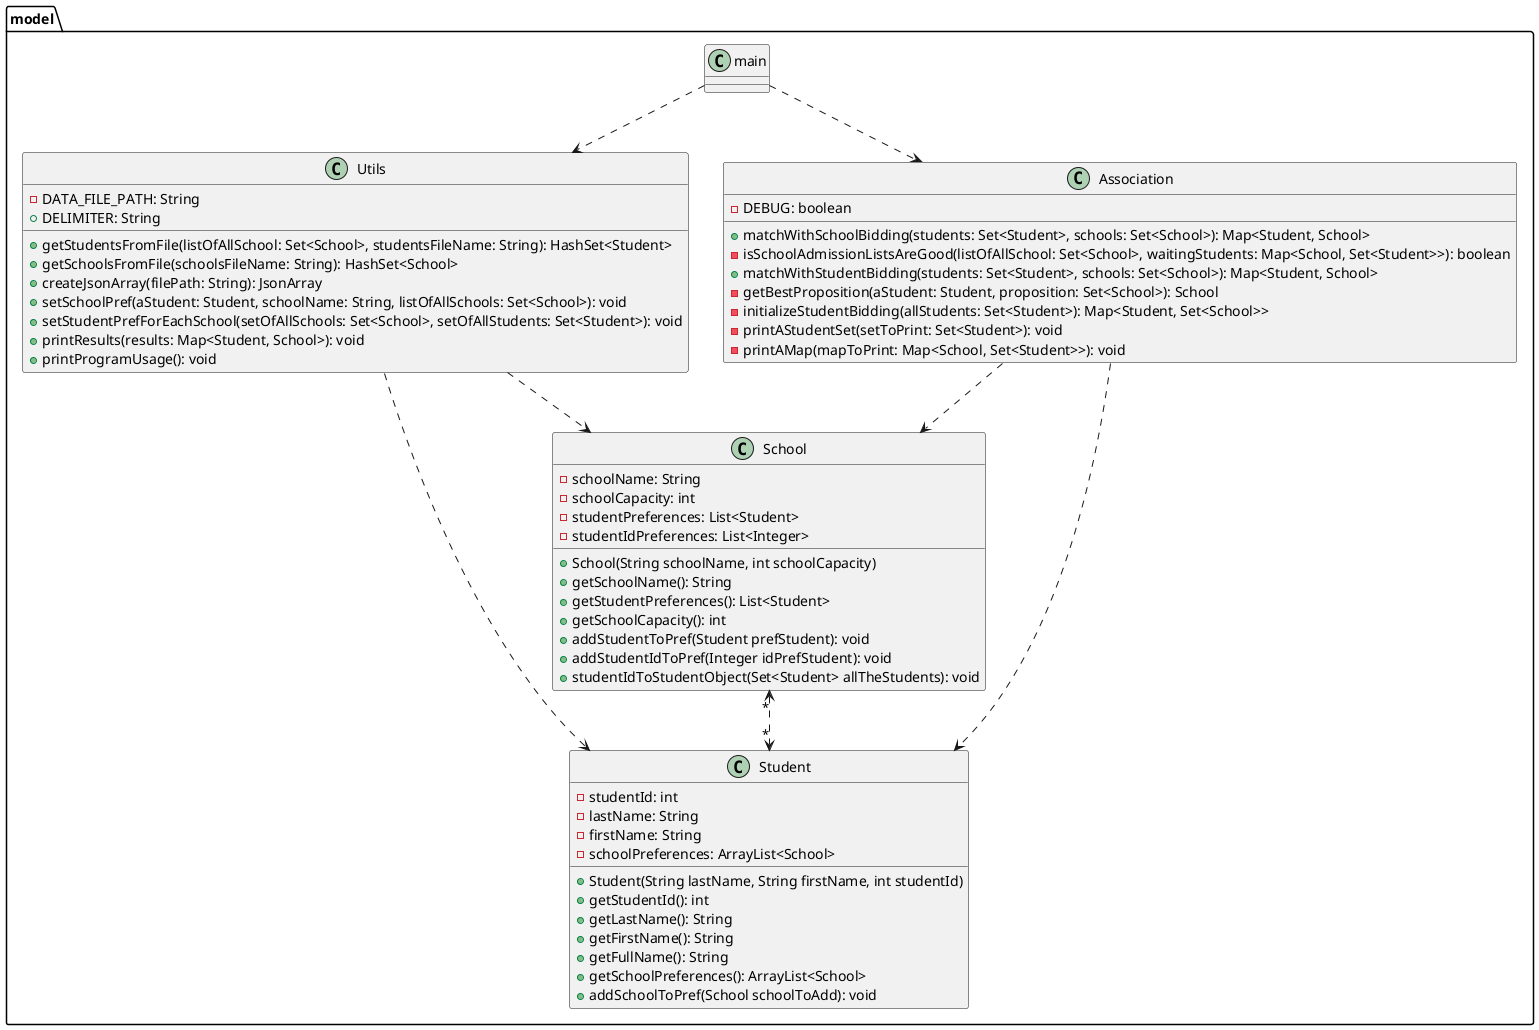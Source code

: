 @startuml
'https://plantuml.com/class-diagram

package model {
class Student {
    - studentId: int
    - lastName: String
    - firstName: String
    - schoolPreferences: ArrayList<School>

    + Student(String lastName, String firstName, int studentId)
    + getStudentId(): int
    + getLastName(): String
    + getFirstName(): String
    + getFullName(): String
    + getSchoolPreferences(): ArrayList<School>
    + addSchoolToPref(School schoolToAdd): void
}

class School {
    - schoolName: String
    - schoolCapacity: int
    - studentPreferences: List<Student>
    - studentIdPreferences: List<Integer>

    + School(String schoolName, int schoolCapacity)
    + getSchoolName(): String
    + getStudentPreferences(): List<Student>
    + getSchoolCapacity(): int
    + addStudentToPref(Student prefStudent): void
    + addStudentIdToPref(Integer idPrefStudent): void
    + studentIdToStudentObject(Set<Student> allTheStudents): void
}

class Utils {
    - DATA_FILE_PATH: String
    + DELIMITER: String
    + getStudentsFromFile(listOfAllSchool: Set<School>, studentsFileName: String): HashSet<Student>
    + getSchoolsFromFile(schoolsFileName: String): HashSet<School>
    + createJsonArray(filePath: String): JsonArray
    + setSchoolPref(aStudent: Student, schoolName: String, listOfAllSchools: Set<School>): void
    + setStudentPrefForEachSchool(setOfAllSchools: Set<School>, setOfAllStudents: Set<Student>): void
    + printResults(results: Map<Student, School>): void
    + printProgramUsage(): void
}

class Association {
  - DEBUG: boolean
  + matchWithSchoolBidding(students: Set<Student>, schools: Set<School>): Map<Student, School>
  - isSchoolAdmissionListsAreGood(listOfAllSchool: Set<School>, waitingStudents: Map<School, Set<Student>>): boolean
  + matchWithStudentBidding(students: Set<Student>, schools: Set<School>): Map<Student, School>
  - getBestProposition(aStudent: Student, proposition: Set<School>): School
  - initializeStudentBidding(allStudents: Set<Student>): Map<Student, Set<School>>
  - printAStudentSet(setToPrint: Set<Student>): void
  - printAMap(mapToPrint: Map<School, Set<Student>>): void
}

School "*" <..> "*" Student
'School "0..1" -- "0..*" Student
Utils ..>  Student
Utils ..>  School

Association ..>  Student
Association ..>  School

main ..> Association
main ..> Utils
}


@enduml